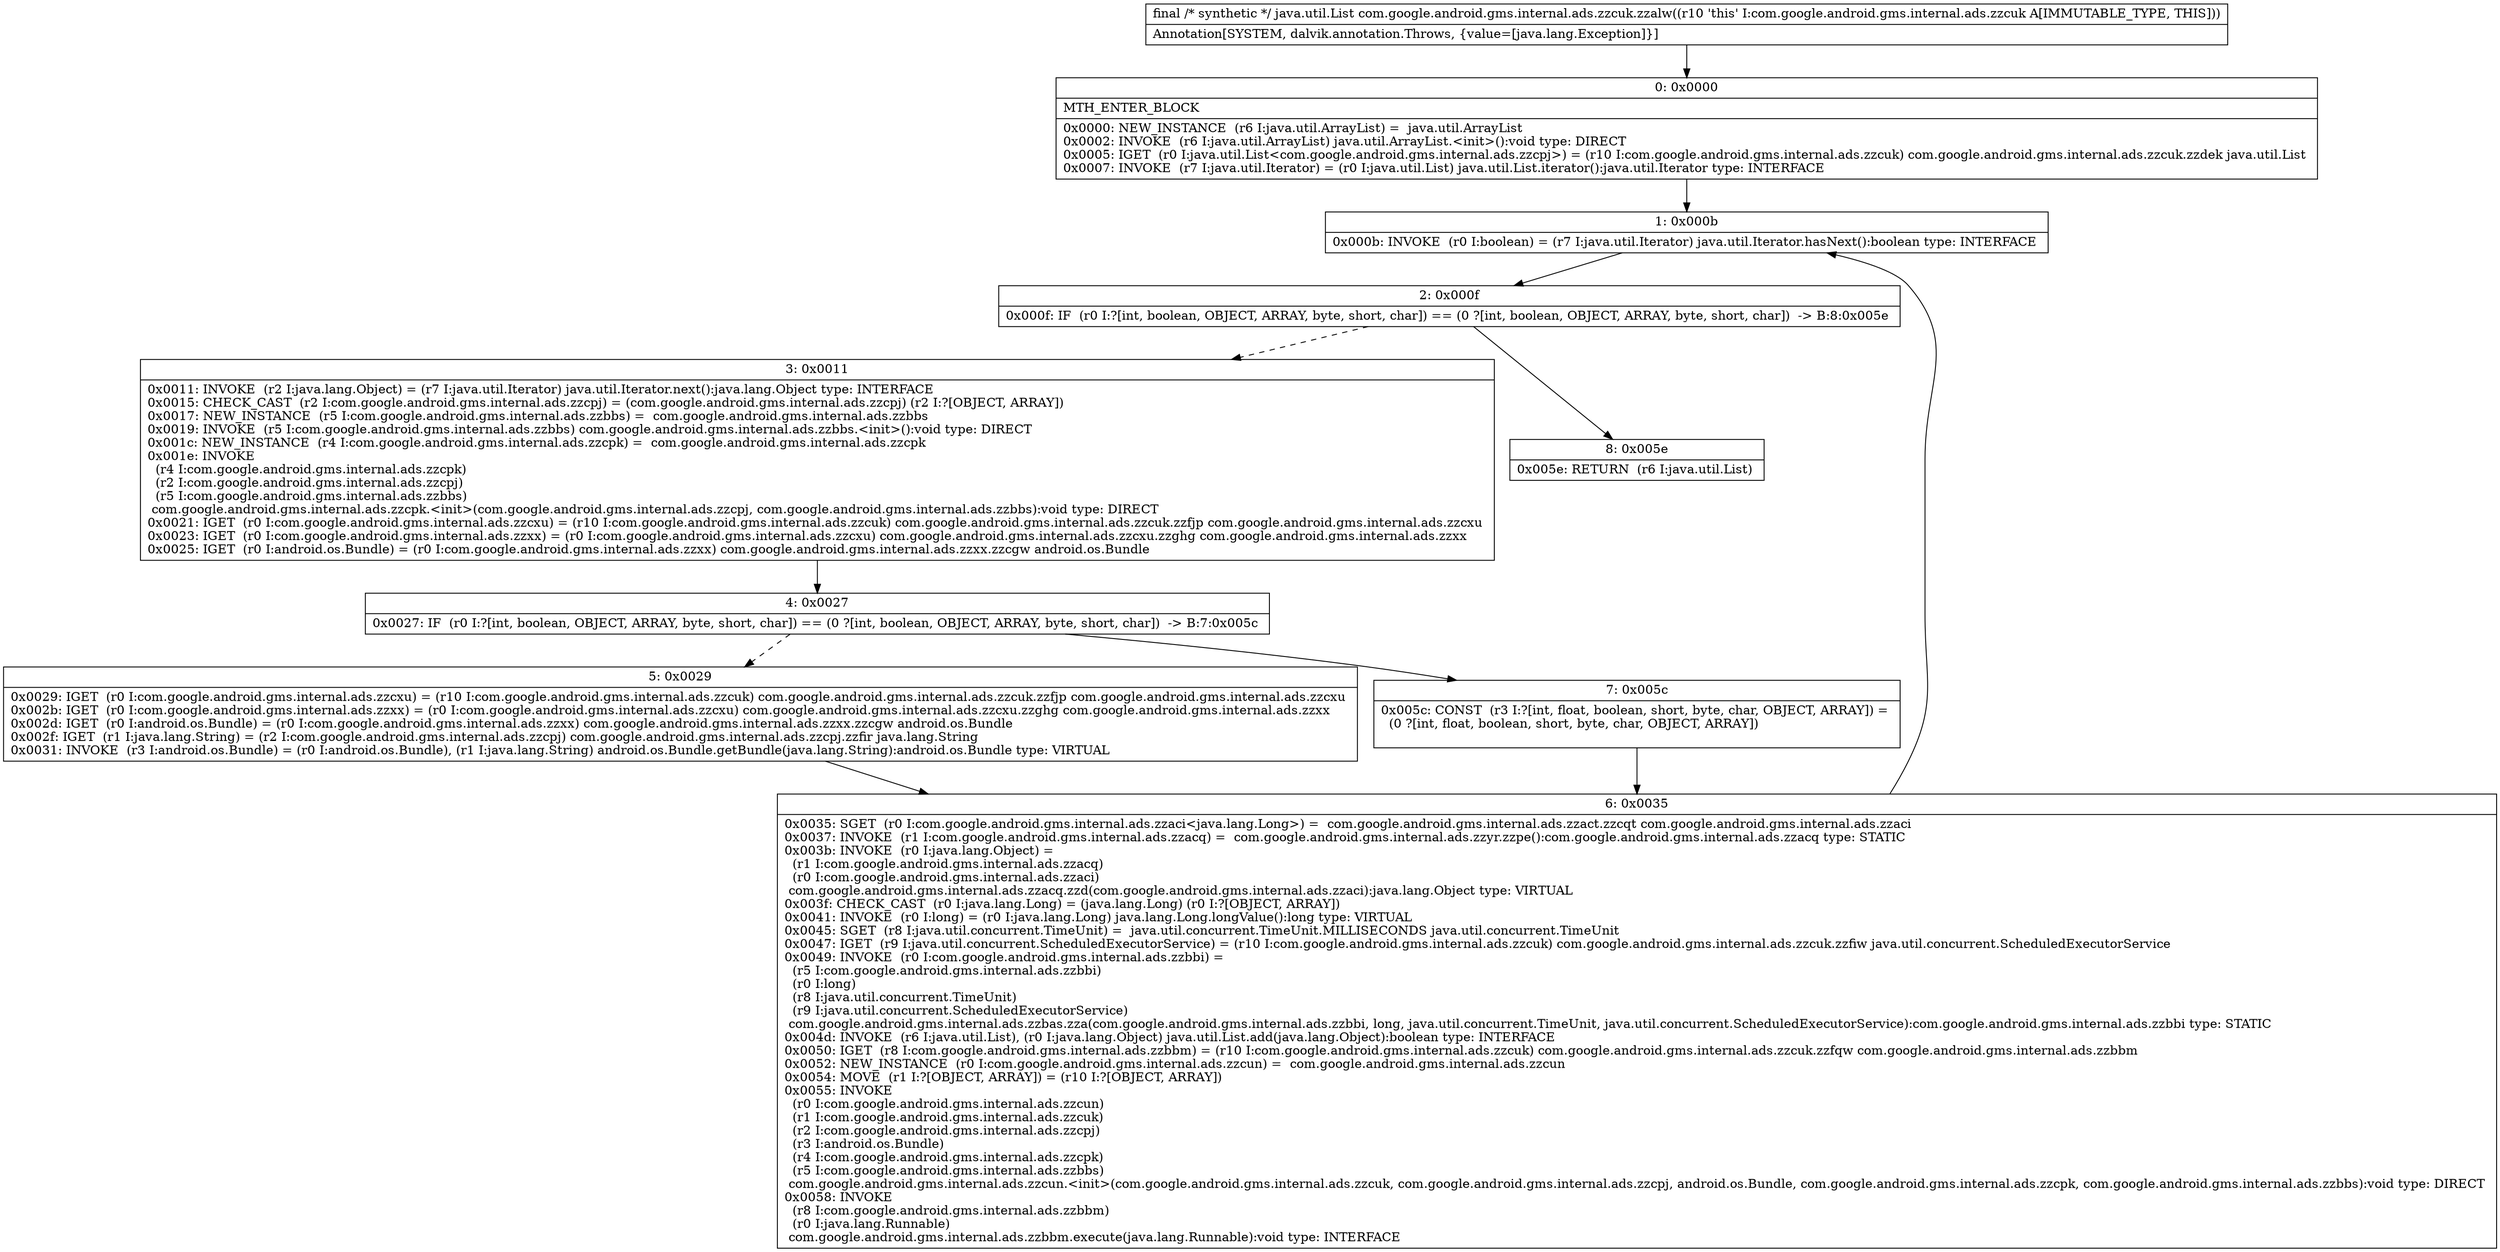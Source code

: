 digraph "CFG forcom.google.android.gms.internal.ads.zzcuk.zzalw()Ljava\/util\/List;" {
Node_0 [shape=record,label="{0\:\ 0x0000|MTH_ENTER_BLOCK\l|0x0000: NEW_INSTANCE  (r6 I:java.util.ArrayList) =  java.util.ArrayList \l0x0002: INVOKE  (r6 I:java.util.ArrayList) java.util.ArrayList.\<init\>():void type: DIRECT \l0x0005: IGET  (r0 I:java.util.List\<com.google.android.gms.internal.ads.zzcpj\>) = (r10 I:com.google.android.gms.internal.ads.zzcuk) com.google.android.gms.internal.ads.zzcuk.zzdek java.util.List \l0x0007: INVOKE  (r7 I:java.util.Iterator) = (r0 I:java.util.List) java.util.List.iterator():java.util.Iterator type: INTERFACE \l}"];
Node_1 [shape=record,label="{1\:\ 0x000b|0x000b: INVOKE  (r0 I:boolean) = (r7 I:java.util.Iterator) java.util.Iterator.hasNext():boolean type: INTERFACE \l}"];
Node_2 [shape=record,label="{2\:\ 0x000f|0x000f: IF  (r0 I:?[int, boolean, OBJECT, ARRAY, byte, short, char]) == (0 ?[int, boolean, OBJECT, ARRAY, byte, short, char])  \-\> B:8:0x005e \l}"];
Node_3 [shape=record,label="{3\:\ 0x0011|0x0011: INVOKE  (r2 I:java.lang.Object) = (r7 I:java.util.Iterator) java.util.Iterator.next():java.lang.Object type: INTERFACE \l0x0015: CHECK_CAST  (r2 I:com.google.android.gms.internal.ads.zzcpj) = (com.google.android.gms.internal.ads.zzcpj) (r2 I:?[OBJECT, ARRAY]) \l0x0017: NEW_INSTANCE  (r5 I:com.google.android.gms.internal.ads.zzbbs) =  com.google.android.gms.internal.ads.zzbbs \l0x0019: INVOKE  (r5 I:com.google.android.gms.internal.ads.zzbbs) com.google.android.gms.internal.ads.zzbbs.\<init\>():void type: DIRECT \l0x001c: NEW_INSTANCE  (r4 I:com.google.android.gms.internal.ads.zzcpk) =  com.google.android.gms.internal.ads.zzcpk \l0x001e: INVOKE  \l  (r4 I:com.google.android.gms.internal.ads.zzcpk)\l  (r2 I:com.google.android.gms.internal.ads.zzcpj)\l  (r5 I:com.google.android.gms.internal.ads.zzbbs)\l com.google.android.gms.internal.ads.zzcpk.\<init\>(com.google.android.gms.internal.ads.zzcpj, com.google.android.gms.internal.ads.zzbbs):void type: DIRECT \l0x0021: IGET  (r0 I:com.google.android.gms.internal.ads.zzcxu) = (r10 I:com.google.android.gms.internal.ads.zzcuk) com.google.android.gms.internal.ads.zzcuk.zzfjp com.google.android.gms.internal.ads.zzcxu \l0x0023: IGET  (r0 I:com.google.android.gms.internal.ads.zzxx) = (r0 I:com.google.android.gms.internal.ads.zzcxu) com.google.android.gms.internal.ads.zzcxu.zzghg com.google.android.gms.internal.ads.zzxx \l0x0025: IGET  (r0 I:android.os.Bundle) = (r0 I:com.google.android.gms.internal.ads.zzxx) com.google.android.gms.internal.ads.zzxx.zzcgw android.os.Bundle \l}"];
Node_4 [shape=record,label="{4\:\ 0x0027|0x0027: IF  (r0 I:?[int, boolean, OBJECT, ARRAY, byte, short, char]) == (0 ?[int, boolean, OBJECT, ARRAY, byte, short, char])  \-\> B:7:0x005c \l}"];
Node_5 [shape=record,label="{5\:\ 0x0029|0x0029: IGET  (r0 I:com.google.android.gms.internal.ads.zzcxu) = (r10 I:com.google.android.gms.internal.ads.zzcuk) com.google.android.gms.internal.ads.zzcuk.zzfjp com.google.android.gms.internal.ads.zzcxu \l0x002b: IGET  (r0 I:com.google.android.gms.internal.ads.zzxx) = (r0 I:com.google.android.gms.internal.ads.zzcxu) com.google.android.gms.internal.ads.zzcxu.zzghg com.google.android.gms.internal.ads.zzxx \l0x002d: IGET  (r0 I:android.os.Bundle) = (r0 I:com.google.android.gms.internal.ads.zzxx) com.google.android.gms.internal.ads.zzxx.zzcgw android.os.Bundle \l0x002f: IGET  (r1 I:java.lang.String) = (r2 I:com.google.android.gms.internal.ads.zzcpj) com.google.android.gms.internal.ads.zzcpj.zzfir java.lang.String \l0x0031: INVOKE  (r3 I:android.os.Bundle) = (r0 I:android.os.Bundle), (r1 I:java.lang.String) android.os.Bundle.getBundle(java.lang.String):android.os.Bundle type: VIRTUAL \l}"];
Node_6 [shape=record,label="{6\:\ 0x0035|0x0035: SGET  (r0 I:com.google.android.gms.internal.ads.zzaci\<java.lang.Long\>) =  com.google.android.gms.internal.ads.zzact.zzcqt com.google.android.gms.internal.ads.zzaci \l0x0037: INVOKE  (r1 I:com.google.android.gms.internal.ads.zzacq) =  com.google.android.gms.internal.ads.zzyr.zzpe():com.google.android.gms.internal.ads.zzacq type: STATIC \l0x003b: INVOKE  (r0 I:java.lang.Object) = \l  (r1 I:com.google.android.gms.internal.ads.zzacq)\l  (r0 I:com.google.android.gms.internal.ads.zzaci)\l com.google.android.gms.internal.ads.zzacq.zzd(com.google.android.gms.internal.ads.zzaci):java.lang.Object type: VIRTUAL \l0x003f: CHECK_CAST  (r0 I:java.lang.Long) = (java.lang.Long) (r0 I:?[OBJECT, ARRAY]) \l0x0041: INVOKE  (r0 I:long) = (r0 I:java.lang.Long) java.lang.Long.longValue():long type: VIRTUAL \l0x0045: SGET  (r8 I:java.util.concurrent.TimeUnit) =  java.util.concurrent.TimeUnit.MILLISECONDS java.util.concurrent.TimeUnit \l0x0047: IGET  (r9 I:java.util.concurrent.ScheduledExecutorService) = (r10 I:com.google.android.gms.internal.ads.zzcuk) com.google.android.gms.internal.ads.zzcuk.zzfiw java.util.concurrent.ScheduledExecutorService \l0x0049: INVOKE  (r0 I:com.google.android.gms.internal.ads.zzbbi) = \l  (r5 I:com.google.android.gms.internal.ads.zzbbi)\l  (r0 I:long)\l  (r8 I:java.util.concurrent.TimeUnit)\l  (r9 I:java.util.concurrent.ScheduledExecutorService)\l com.google.android.gms.internal.ads.zzbas.zza(com.google.android.gms.internal.ads.zzbbi, long, java.util.concurrent.TimeUnit, java.util.concurrent.ScheduledExecutorService):com.google.android.gms.internal.ads.zzbbi type: STATIC \l0x004d: INVOKE  (r6 I:java.util.List), (r0 I:java.lang.Object) java.util.List.add(java.lang.Object):boolean type: INTERFACE \l0x0050: IGET  (r8 I:com.google.android.gms.internal.ads.zzbbm) = (r10 I:com.google.android.gms.internal.ads.zzcuk) com.google.android.gms.internal.ads.zzcuk.zzfqw com.google.android.gms.internal.ads.zzbbm \l0x0052: NEW_INSTANCE  (r0 I:com.google.android.gms.internal.ads.zzcun) =  com.google.android.gms.internal.ads.zzcun \l0x0054: MOVE  (r1 I:?[OBJECT, ARRAY]) = (r10 I:?[OBJECT, ARRAY]) \l0x0055: INVOKE  \l  (r0 I:com.google.android.gms.internal.ads.zzcun)\l  (r1 I:com.google.android.gms.internal.ads.zzcuk)\l  (r2 I:com.google.android.gms.internal.ads.zzcpj)\l  (r3 I:android.os.Bundle)\l  (r4 I:com.google.android.gms.internal.ads.zzcpk)\l  (r5 I:com.google.android.gms.internal.ads.zzbbs)\l com.google.android.gms.internal.ads.zzcun.\<init\>(com.google.android.gms.internal.ads.zzcuk, com.google.android.gms.internal.ads.zzcpj, android.os.Bundle, com.google.android.gms.internal.ads.zzcpk, com.google.android.gms.internal.ads.zzbbs):void type: DIRECT \l0x0058: INVOKE  \l  (r8 I:com.google.android.gms.internal.ads.zzbbm)\l  (r0 I:java.lang.Runnable)\l com.google.android.gms.internal.ads.zzbbm.execute(java.lang.Runnable):void type: INTERFACE \l}"];
Node_7 [shape=record,label="{7\:\ 0x005c|0x005c: CONST  (r3 I:?[int, float, boolean, short, byte, char, OBJECT, ARRAY]) = \l  (0 ?[int, float, boolean, short, byte, char, OBJECT, ARRAY])\l \l}"];
Node_8 [shape=record,label="{8\:\ 0x005e|0x005e: RETURN  (r6 I:java.util.List) \l}"];
MethodNode[shape=record,label="{final \/* synthetic *\/ java.util.List com.google.android.gms.internal.ads.zzcuk.zzalw((r10 'this' I:com.google.android.gms.internal.ads.zzcuk A[IMMUTABLE_TYPE, THIS]))  | Annotation[SYSTEM, dalvik.annotation.Throws, \{value=[java.lang.Exception]\}]\l}"];
MethodNode -> Node_0;
Node_0 -> Node_1;
Node_1 -> Node_2;
Node_2 -> Node_3[style=dashed];
Node_2 -> Node_8;
Node_3 -> Node_4;
Node_4 -> Node_5[style=dashed];
Node_4 -> Node_7;
Node_5 -> Node_6;
Node_6 -> Node_1;
Node_7 -> Node_6;
}

